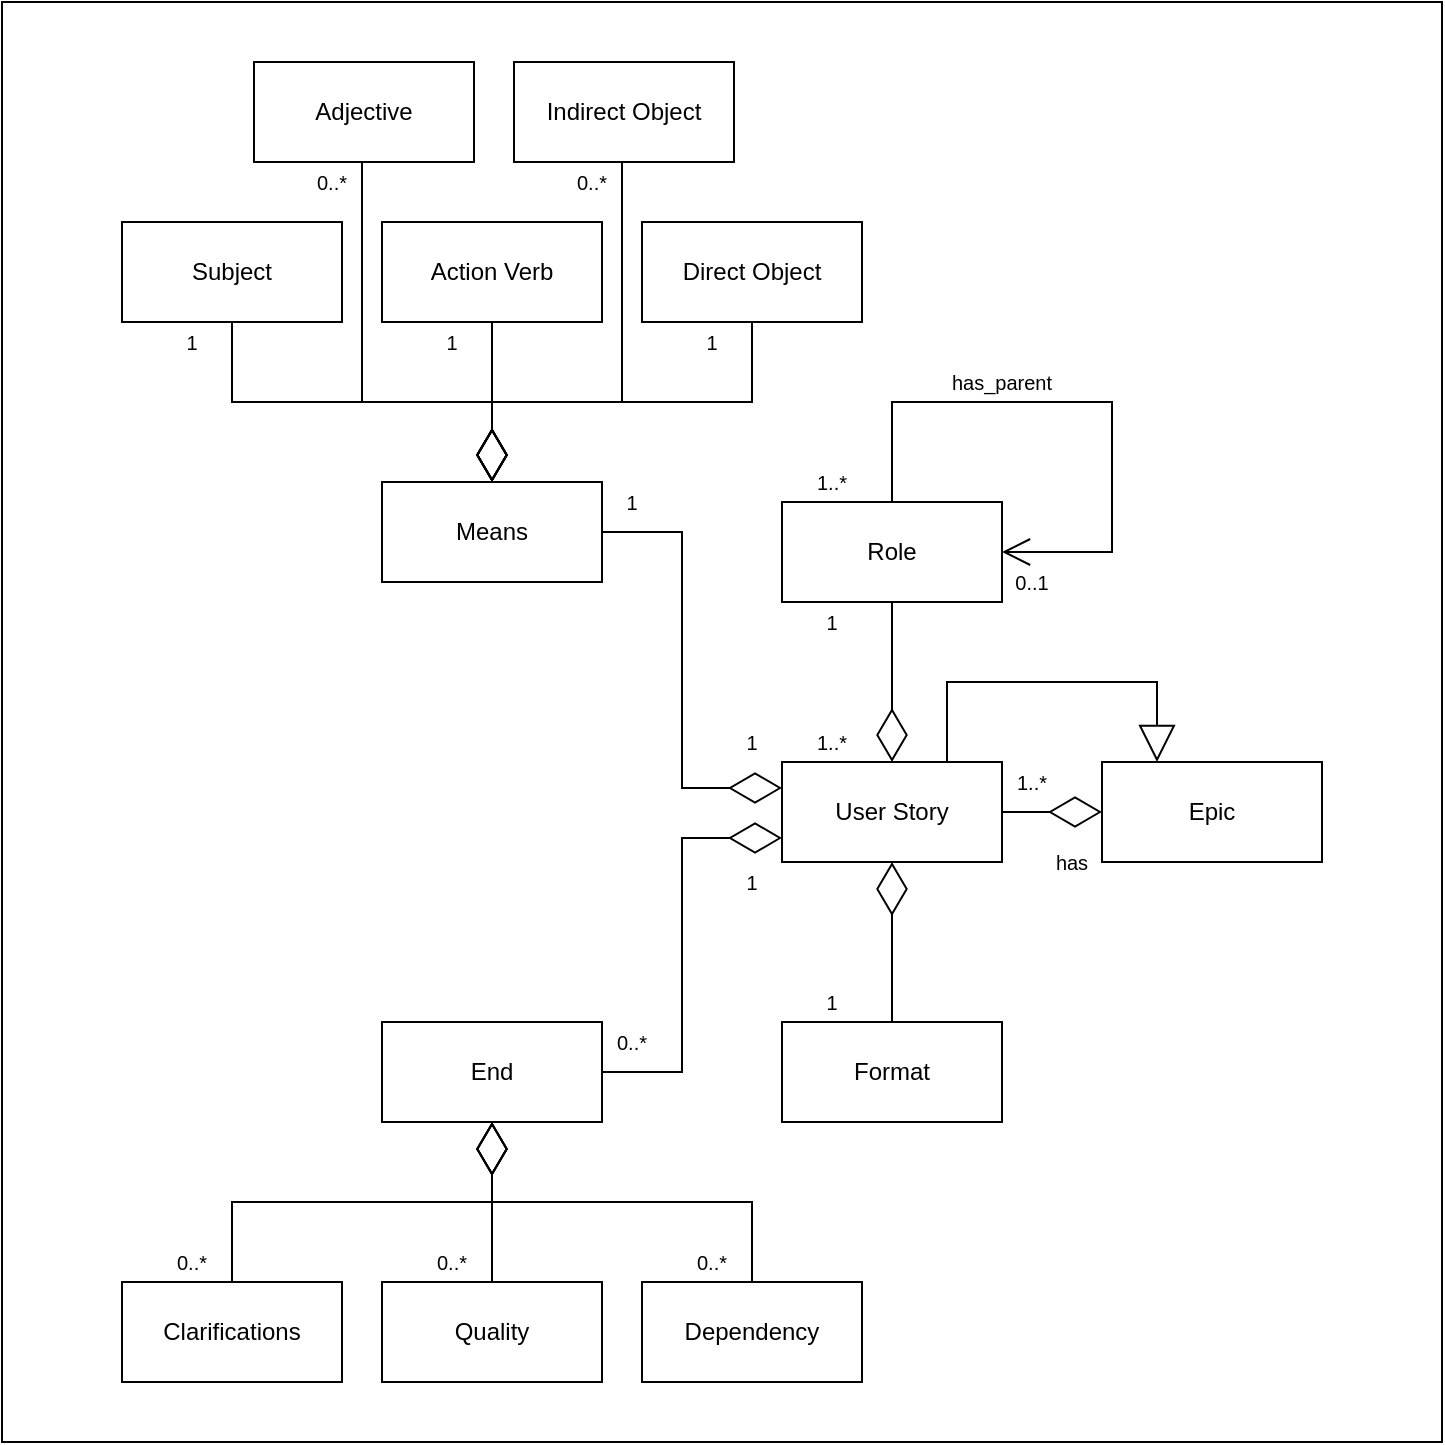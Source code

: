 <mxfile version="24.7.5">
  <diagram name="Page-1" id="-Fo1dlbDo1N7WB0hH_k0">
    <mxGraphModel dx="1500" dy="1304" grid="1" gridSize="10" guides="1" tooltips="1" connect="1" arrows="1" fold="1" page="0" pageScale="1" pageWidth="827" pageHeight="1169" math="0" shadow="0">
      <root>
        <mxCell id="0" />
        <mxCell id="1" parent="0" />
        <mxCell id="_gTd3aFsyiuUEONuVbtE-1" value="Adjective" style="html=1;whiteSpace=wrap;" vertex="1" parent="1">
          <mxGeometry x="336" y="-50" width="110" height="50" as="geometry" />
        </mxCell>
        <mxCell id="_gTd3aFsyiuUEONuVbtE-2" value="Subject" style="html=1;whiteSpace=wrap;" vertex="1" parent="1">
          <mxGeometry x="270" y="30" width="110" height="50" as="geometry" />
        </mxCell>
        <mxCell id="_gTd3aFsyiuUEONuVbtE-3" value="Action Verb" style="html=1;whiteSpace=wrap;" vertex="1" parent="1">
          <mxGeometry x="400" y="30" width="110" height="50" as="geometry" />
        </mxCell>
        <mxCell id="_gTd3aFsyiuUEONuVbtE-4" value="Indirect Object" style="html=1;whiteSpace=wrap;" vertex="1" parent="1">
          <mxGeometry x="466" y="-50" width="110" height="50" as="geometry" />
        </mxCell>
        <mxCell id="_gTd3aFsyiuUEONuVbtE-5" value="Direct Object" style="html=1;whiteSpace=wrap;" vertex="1" parent="1">
          <mxGeometry x="530" y="30" width="110" height="50" as="geometry" />
        </mxCell>
        <mxCell id="_gTd3aFsyiuUEONuVbtE-6" value="Means" style="html=1;whiteSpace=wrap;" vertex="1" parent="1">
          <mxGeometry x="400" y="160" width="110" height="50" as="geometry" />
        </mxCell>
        <mxCell id="_gTd3aFsyiuUEONuVbtE-12" value="User Story" style="html=1;whiteSpace=wrap;" vertex="1" parent="1">
          <mxGeometry x="600" y="300" width="110" height="50" as="geometry" />
        </mxCell>
        <mxCell id="_gTd3aFsyiuUEONuVbtE-14" value="" style="endArrow=diamondThin;endFill=0;endSize=24;html=1;rounded=0;edgeStyle=orthogonalEdgeStyle;exitX=1;exitY=0.5;exitDx=0;exitDy=0;entryX=0;entryY=0.25;entryDx=0;entryDy=0;" edge="1" parent="1" source="_gTd3aFsyiuUEONuVbtE-6" target="_gTd3aFsyiuUEONuVbtE-12">
          <mxGeometry width="160" relative="1" as="geometry">
            <mxPoint x="480" y="330" as="sourcePoint" />
            <mxPoint x="390" y="205" as="targetPoint" />
            <Array as="points">
              <mxPoint x="550" y="185" />
              <mxPoint x="550" y="313" />
              <mxPoint x="600" y="313" />
            </Array>
          </mxGeometry>
        </mxCell>
        <mxCell id="_gTd3aFsyiuUEONuVbtE-15" value="Epic" style="html=1;whiteSpace=wrap;" vertex="1" parent="1">
          <mxGeometry x="760" y="300" width="110" height="50" as="geometry" />
        </mxCell>
        <mxCell id="_gTd3aFsyiuUEONuVbtE-16" value="" style="endArrow=diamondThin;endFill=0;endSize=24;html=1;rounded=0;entryX=0;entryY=0.5;entryDx=0;entryDy=0;edgeStyle=orthogonalEdgeStyle;exitX=1;exitY=0.5;exitDx=0;exitDy=0;" edge="1" parent="1" source="_gTd3aFsyiuUEONuVbtE-12" target="_gTd3aFsyiuUEONuVbtE-15">
          <mxGeometry width="160" relative="1" as="geometry">
            <mxPoint x="720" y="440" as="sourcePoint" />
            <mxPoint x="430" y="355" as="targetPoint" />
          </mxGeometry>
        </mxCell>
        <mxCell id="_gTd3aFsyiuUEONuVbtE-17" value="Role" style="html=1;whiteSpace=wrap;" vertex="1" parent="1">
          <mxGeometry x="600" y="170" width="110" height="50" as="geometry" />
        </mxCell>
        <mxCell id="_gTd3aFsyiuUEONuVbtE-18" value="Format" style="html=1;whiteSpace=wrap;" vertex="1" parent="1">
          <mxGeometry x="600" y="430" width="110" height="50" as="geometry" />
        </mxCell>
        <mxCell id="_gTd3aFsyiuUEONuVbtE-19" value="" style="endArrow=diamondThin;endFill=0;endSize=24;html=1;rounded=0;edgeStyle=orthogonalEdgeStyle;exitX=0.5;exitY=1;exitDx=0;exitDy=0;entryX=0.5;entryY=0;entryDx=0;entryDy=0;" edge="1" parent="1" source="_gTd3aFsyiuUEONuVbtE-17" target="_gTd3aFsyiuUEONuVbtE-12">
          <mxGeometry width="160" relative="1" as="geometry">
            <mxPoint x="520" y="335" as="sourcePoint" />
            <mxPoint x="610" y="335" as="targetPoint" />
          </mxGeometry>
        </mxCell>
        <mxCell id="_gTd3aFsyiuUEONuVbtE-20" value="" style="endArrow=diamondThin;endFill=0;endSize=24;html=1;rounded=0;edgeStyle=orthogonalEdgeStyle;exitX=0.5;exitY=0;exitDx=0;exitDy=0;entryX=0.5;entryY=1;entryDx=0;entryDy=0;" edge="1" parent="1" source="_gTd3aFsyiuUEONuVbtE-18" target="_gTd3aFsyiuUEONuVbtE-12">
          <mxGeometry width="160" relative="1" as="geometry">
            <mxPoint x="520" y="335" as="sourcePoint" />
            <mxPoint x="610" y="335" as="targetPoint" />
          </mxGeometry>
        </mxCell>
        <mxCell id="_gTd3aFsyiuUEONuVbtE-21" value="Clarifications" style="html=1;whiteSpace=wrap;" vertex="1" parent="1">
          <mxGeometry x="270" y="560" width="110" height="50" as="geometry" />
        </mxCell>
        <mxCell id="_gTd3aFsyiuUEONuVbtE-22" value="Quality" style="html=1;whiteSpace=wrap;" vertex="1" parent="1">
          <mxGeometry x="400" y="560" width="110" height="50" as="geometry" />
        </mxCell>
        <mxCell id="_gTd3aFsyiuUEONuVbtE-23" value="Dependency" style="html=1;whiteSpace=wrap;" vertex="1" parent="1">
          <mxGeometry x="530" y="560" width="110" height="50" as="geometry" />
        </mxCell>
        <mxCell id="_gTd3aFsyiuUEONuVbtE-24" value="End" style="html=1;whiteSpace=wrap;" vertex="1" parent="1">
          <mxGeometry x="400" y="430" width="110" height="50" as="geometry" />
        </mxCell>
        <mxCell id="_gTd3aFsyiuUEONuVbtE-31" value="" style="endArrow=diamondThin;endFill=0;endSize=24;html=1;rounded=0;edgeStyle=orthogonalEdgeStyle;exitX=1;exitY=0.5;exitDx=0;exitDy=0;entryX=0;entryY=0.75;entryDx=0;entryDy=0;" edge="1" parent="1" source="_gTd3aFsyiuUEONuVbtE-24" target="_gTd3aFsyiuUEONuVbtE-12">
          <mxGeometry width="160" relative="1" as="geometry">
            <mxPoint x="490" y="195" as="sourcePoint" />
            <mxPoint x="620" y="335" as="targetPoint" />
            <Array as="points">
              <mxPoint x="550" y="455" />
              <mxPoint x="550" y="338" />
              <mxPoint x="600" y="338" />
            </Array>
          </mxGeometry>
        </mxCell>
        <mxCell id="_gTd3aFsyiuUEONuVbtE-32" value="" style="endArrow=block;endSize=16;endFill=0;html=1;rounded=0;entryX=0.25;entryY=0;entryDx=0;entryDy=0;edgeStyle=orthogonalEdgeStyle;exitX=0.75;exitY=0;exitDx=0;exitDy=0;" edge="1" parent="1" source="_gTd3aFsyiuUEONuVbtE-12" target="_gTd3aFsyiuUEONuVbtE-15">
          <mxGeometry width="160" relative="1" as="geometry">
            <mxPoint x="720" y="250" as="sourcePoint" />
            <mxPoint x="600" y="360" as="targetPoint" />
            <Array as="points">
              <mxPoint x="683" y="260" />
              <mxPoint x="787" y="260" />
            </Array>
          </mxGeometry>
        </mxCell>
        <mxCell id="_gTd3aFsyiuUEONuVbtE-33" value="" style="endArrow=open;html=1;endSize=12;startArrow=none;startSize=14;startFill=0;edgeStyle=orthogonalEdgeStyle;align=left;verticalAlign=bottom;rounded=0;exitX=0.5;exitY=0;exitDx=0;exitDy=0;entryX=1;entryY=0.5;entryDx=0;entryDy=0;" edge="1" parent="1" source="_gTd3aFsyiuUEONuVbtE-17" target="_gTd3aFsyiuUEONuVbtE-17">
          <mxGeometry x="-1" y="3" relative="1" as="geometry">
            <mxPoint x="800" y="120" as="sourcePoint" />
            <mxPoint x="820" y="200" as="targetPoint" />
            <Array as="points">
              <mxPoint x="655" y="120" />
              <mxPoint x="765" y="120" />
              <mxPoint x="765" y="195" />
            </Array>
          </mxGeometry>
        </mxCell>
        <mxCell id="_gTd3aFsyiuUEONuVbtE-36" value="1" style="text;html=1;align=center;verticalAlign=middle;whiteSpace=wrap;rounded=0;fontSize=10;" vertex="1" parent="1">
          <mxGeometry x="290" y="80" width="30" height="20" as="geometry" />
        </mxCell>
        <mxCell id="_gTd3aFsyiuUEONuVbtE-38" value="1" style="text;html=1;align=center;verticalAlign=middle;whiteSpace=wrap;rounded=0;fontSize=10;" vertex="1" parent="1">
          <mxGeometry x="420" y="80" width="30" height="20" as="geometry" />
        </mxCell>
        <mxCell id="_gTd3aFsyiuUEONuVbtE-41" value="0..*" style="text;html=1;align=center;verticalAlign=middle;whiteSpace=wrap;rounded=0;fontSize=10;" vertex="1" parent="1">
          <mxGeometry x="360" width="30" height="20" as="geometry" />
        </mxCell>
        <mxCell id="_gTd3aFsyiuUEONuVbtE-42" value="1" style="text;html=1;align=center;verticalAlign=middle;whiteSpace=wrap;rounded=0;fontSize=10;" vertex="1" parent="1">
          <mxGeometry x="550" y="80" width="30" height="20" as="geometry" />
        </mxCell>
        <mxCell id="_gTd3aFsyiuUEONuVbtE-43" value="0..*" style="text;html=1;align=center;verticalAlign=middle;whiteSpace=wrap;rounded=0;fontSize=10;" vertex="1" parent="1">
          <mxGeometry x="490" width="30" height="20" as="geometry" />
        </mxCell>
        <mxCell id="_gTd3aFsyiuUEONuVbtE-45" value="1" style="text;html=1;align=center;verticalAlign=middle;whiteSpace=wrap;rounded=0;fontSize=10;" vertex="1" parent="1">
          <mxGeometry x="510" y="160" width="30" height="20" as="geometry" />
        </mxCell>
        <mxCell id="_gTd3aFsyiuUEONuVbtE-47" value="0..*" style="text;html=1;align=center;verticalAlign=middle;whiteSpace=wrap;rounded=0;fontSize=10;" vertex="1" parent="1">
          <mxGeometry x="550" y="540" width="30" height="20" as="geometry" />
        </mxCell>
        <mxCell id="_gTd3aFsyiuUEONuVbtE-48" value="0..*" style="text;html=1;align=center;verticalAlign=middle;whiteSpace=wrap;rounded=0;fontSize=10;" vertex="1" parent="1">
          <mxGeometry x="420" y="540" width="30" height="20" as="geometry" />
        </mxCell>
        <mxCell id="_gTd3aFsyiuUEONuVbtE-49" value="0..*" style="text;html=1;align=center;verticalAlign=middle;whiteSpace=wrap;rounded=0;fontSize=10;" vertex="1" parent="1">
          <mxGeometry x="290" y="540" width="30" height="20" as="geometry" />
        </mxCell>
        <mxCell id="_gTd3aFsyiuUEONuVbtE-50" value="0..*" style="text;html=1;align=center;verticalAlign=middle;whiteSpace=wrap;rounded=0;fontSize=10;" vertex="1" parent="1">
          <mxGeometry x="510" y="430" width="30" height="20" as="geometry" />
        </mxCell>
        <mxCell id="_gTd3aFsyiuUEONuVbtE-55" value="1" style="text;html=1;align=center;verticalAlign=middle;whiteSpace=wrap;rounded=0;fontSize=10;" vertex="1" parent="1">
          <mxGeometry x="570" y="280" width="30" height="20" as="geometry" />
        </mxCell>
        <mxCell id="_gTd3aFsyiuUEONuVbtE-57" value="1" style="text;html=1;align=center;verticalAlign=middle;whiteSpace=wrap;rounded=0;fontSize=10;" vertex="1" parent="1">
          <mxGeometry x="570" y="350" width="30" height="20" as="geometry" />
        </mxCell>
        <mxCell id="_gTd3aFsyiuUEONuVbtE-58" value="1" style="text;html=1;align=center;verticalAlign=middle;whiteSpace=wrap;rounded=0;fontSize=10;" vertex="1" parent="1">
          <mxGeometry x="610" y="410" width="30" height="20" as="geometry" />
        </mxCell>
        <mxCell id="_gTd3aFsyiuUEONuVbtE-59" value="1" style="text;html=1;align=center;verticalAlign=middle;whiteSpace=wrap;rounded=0;fontSize=10;" vertex="1" parent="1">
          <mxGeometry x="610" y="220" width="30" height="20" as="geometry" />
        </mxCell>
        <mxCell id="_gTd3aFsyiuUEONuVbtE-60" value="1..*" style="text;html=1;align=center;verticalAlign=middle;whiteSpace=wrap;rounded=0;fontSize=10;" vertex="1" parent="1">
          <mxGeometry x="610" y="280" width="30" height="20" as="geometry" />
        </mxCell>
        <mxCell id="_gTd3aFsyiuUEONuVbtE-61" value="1..*" style="text;html=1;align=center;verticalAlign=middle;whiteSpace=wrap;rounded=0;fontSize=10;" vertex="1" parent="1">
          <mxGeometry x="710" y="300" width="30" height="20" as="geometry" />
        </mxCell>
        <mxCell id="_gTd3aFsyiuUEONuVbtE-63" value="has" style="text;html=1;align=center;verticalAlign=middle;whiteSpace=wrap;rounded=0;fontSize=10;" vertex="1" parent="1">
          <mxGeometry x="730" y="340" width="30" height="20" as="geometry" />
        </mxCell>
        <mxCell id="_gTd3aFsyiuUEONuVbtE-64" value="1..*" style="text;html=1;align=center;verticalAlign=middle;whiteSpace=wrap;rounded=0;fontSize=10;" vertex="1" parent="1">
          <mxGeometry x="610" y="150" width="30" height="20" as="geometry" />
        </mxCell>
        <mxCell id="_gTd3aFsyiuUEONuVbtE-65" value="0..1" style="text;html=1;align=center;verticalAlign=middle;whiteSpace=wrap;rounded=0;fontSize=10;" vertex="1" parent="1">
          <mxGeometry x="710" y="200" width="30" height="20" as="geometry" />
        </mxCell>
        <mxCell id="_gTd3aFsyiuUEONuVbtE-66" value="has_parent" style="text;html=1;align=center;verticalAlign=middle;whiteSpace=wrap;rounded=0;fontSize=10;" vertex="1" parent="1">
          <mxGeometry x="670" y="100" width="80" height="20" as="geometry" />
        </mxCell>
        <mxCell id="_gTd3aFsyiuUEONuVbtE-67" value="" style="whiteSpace=wrap;html=1;aspect=fixed;fontColor=default;fillColor=none;" vertex="1" parent="1">
          <mxGeometry x="210" y="-80" width="720" height="720" as="geometry" />
        </mxCell>
        <mxCell id="_gTd3aFsyiuUEONuVbtE-68" value="" style="endArrow=diamondThin;endFill=0;endSize=24;html=1;rounded=0;edgeStyle=orthogonalEdgeStyle;exitX=0.5;exitY=0;exitDx=0;exitDy=0;entryX=0.5;entryY=1;entryDx=0;entryDy=0;" edge="1" parent="1" source="_gTd3aFsyiuUEONuVbtE-21" target="_gTd3aFsyiuUEONuVbtE-24">
          <mxGeometry width="160" relative="1" as="geometry">
            <mxPoint x="665" y="440" as="sourcePoint" />
            <mxPoint x="470" y="520" as="targetPoint" />
          </mxGeometry>
        </mxCell>
        <mxCell id="_gTd3aFsyiuUEONuVbtE-69" value="" style="endArrow=diamondThin;endFill=0;endSize=24;html=1;rounded=0;edgeStyle=orthogonalEdgeStyle;entryX=0.5;entryY=1;entryDx=0;entryDy=0;exitX=0.5;exitY=0;exitDx=0;exitDy=0;" edge="1" parent="1" source="_gTd3aFsyiuUEONuVbtE-22" target="_gTd3aFsyiuUEONuVbtE-24">
          <mxGeometry width="160" relative="1" as="geometry">
            <mxPoint x="420" y="570" as="sourcePoint" />
            <mxPoint x="465" y="490" as="targetPoint" />
          </mxGeometry>
        </mxCell>
        <mxCell id="_gTd3aFsyiuUEONuVbtE-70" value="" style="endArrow=diamondThin;endFill=0;endSize=24;html=1;rounded=0;edgeStyle=orthogonalEdgeStyle;exitX=0.5;exitY=0;exitDx=0;exitDy=0;entryX=0.5;entryY=1;entryDx=0;entryDy=0;" edge="1" parent="1" source="_gTd3aFsyiuUEONuVbtE-23" target="_gTd3aFsyiuUEONuVbtE-24">
          <mxGeometry width="160" relative="1" as="geometry">
            <mxPoint x="345" y="620" as="sourcePoint" />
            <mxPoint x="475" y="500" as="targetPoint" />
          </mxGeometry>
        </mxCell>
        <mxCell id="_gTd3aFsyiuUEONuVbtE-75" value="" style="endArrow=diamondThin;endFill=0;endSize=24;html=1;rounded=0;exitX=0.5;exitY=1;exitDx=0;exitDy=0;entryX=0.5;entryY=0;entryDx=0;entryDy=0;" edge="1" parent="1" source="_gTd3aFsyiuUEONuVbtE-3" target="_gTd3aFsyiuUEONuVbtE-6">
          <mxGeometry width="160" relative="1" as="geometry">
            <mxPoint x="370" y="150" as="sourcePoint" />
            <mxPoint x="530" y="150" as="targetPoint" />
          </mxGeometry>
        </mxCell>
        <mxCell id="_gTd3aFsyiuUEONuVbtE-76" value="" style="endArrow=diamondThin;endFill=0;endSize=24;html=1;rounded=0;exitX=0.5;exitY=1;exitDx=0;exitDy=0;edgeStyle=orthogonalEdgeStyle;entryX=0.5;entryY=0;entryDx=0;entryDy=0;" edge="1" parent="1" source="_gTd3aFsyiuUEONuVbtE-2" target="_gTd3aFsyiuUEONuVbtE-6">
          <mxGeometry width="160" relative="1" as="geometry">
            <mxPoint x="465" y="90" as="sourcePoint" />
            <mxPoint x="460" y="160" as="targetPoint" />
          </mxGeometry>
        </mxCell>
        <mxCell id="_gTd3aFsyiuUEONuVbtE-77" value="" style="endArrow=diamondThin;endFill=0;endSize=24;html=1;rounded=0;exitX=0.5;exitY=1;exitDx=0;exitDy=0;edgeStyle=orthogonalEdgeStyle;entryX=0.5;entryY=0;entryDx=0;entryDy=0;" edge="1" parent="1" source="_gTd3aFsyiuUEONuVbtE-5" target="_gTd3aFsyiuUEONuVbtE-6">
          <mxGeometry width="160" relative="1" as="geometry">
            <mxPoint x="335" y="90" as="sourcePoint" />
            <mxPoint x="465" y="170" as="targetPoint" />
          </mxGeometry>
        </mxCell>
        <mxCell id="_gTd3aFsyiuUEONuVbtE-78" value="" style="endArrow=diamondThin;endFill=0;endSize=24;html=1;rounded=0;exitX=0.5;exitY=1;exitDx=0;exitDy=0;edgeStyle=orthogonalEdgeStyle;entryX=0.5;entryY=0;entryDx=0;entryDy=0;" edge="1" parent="1" source="_gTd3aFsyiuUEONuVbtE-1" target="_gTd3aFsyiuUEONuVbtE-6">
          <mxGeometry width="160" relative="1" as="geometry">
            <mxPoint x="335" y="90" as="sourcePoint" />
            <mxPoint x="465" y="170" as="targetPoint" />
            <Array as="points">
              <mxPoint x="391" />
              <mxPoint x="390" />
              <mxPoint x="390" y="120" />
              <mxPoint x="455" y="120" />
            </Array>
          </mxGeometry>
        </mxCell>
        <mxCell id="_gTd3aFsyiuUEONuVbtE-79" value="" style="endArrow=diamondThin;endFill=0;endSize=24;html=1;rounded=0;exitX=0.5;exitY=1;exitDx=0;exitDy=0;edgeStyle=orthogonalEdgeStyle;entryX=0.5;entryY=0;entryDx=0;entryDy=0;" edge="1" parent="1" source="_gTd3aFsyiuUEONuVbtE-4" target="_gTd3aFsyiuUEONuVbtE-6">
          <mxGeometry width="160" relative="1" as="geometry">
            <mxPoint x="401" y="10" as="sourcePoint" />
            <mxPoint x="465" y="170" as="targetPoint" />
            <Array as="points">
              <mxPoint x="520" />
              <mxPoint x="520" y="120" />
              <mxPoint x="455" y="120" />
            </Array>
          </mxGeometry>
        </mxCell>
      </root>
    </mxGraphModel>
  </diagram>
</mxfile>
